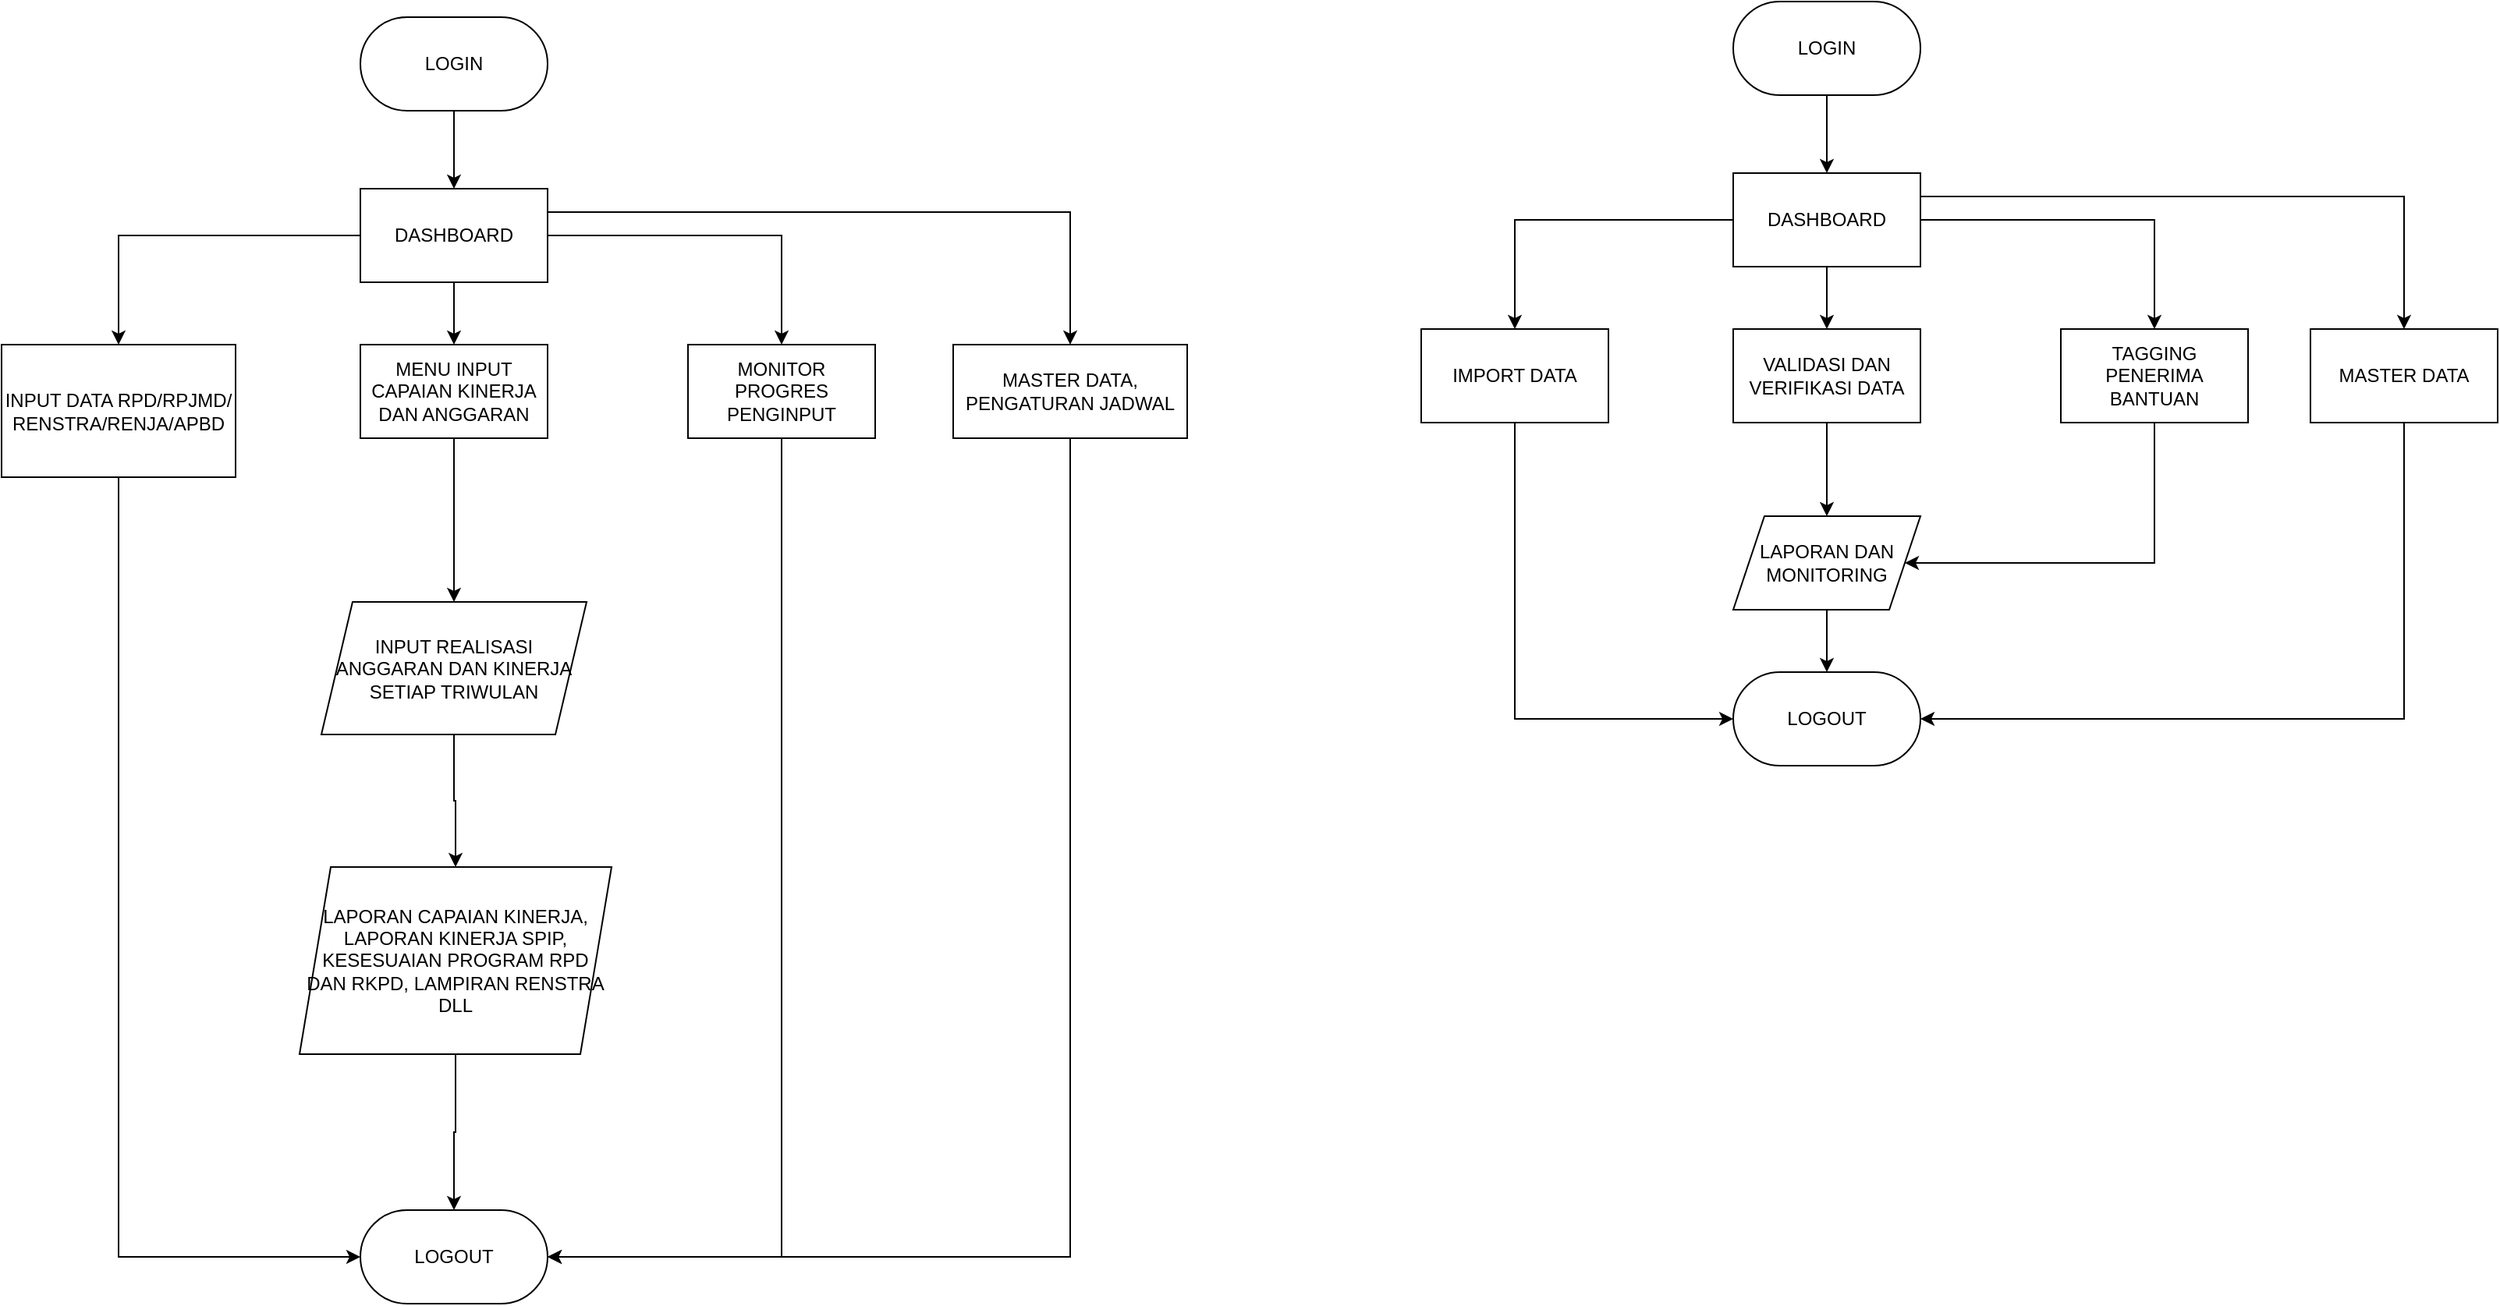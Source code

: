 <mxfile version="24.8.0">
  <diagram id="C5RBs43oDa-KdzZeNtuy" name="Page-1">
    <mxGraphModel dx="4007" dy="2017" grid="1" gridSize="10" guides="1" tooltips="1" connect="1" arrows="1" fold="1" page="1" pageScale="1" pageWidth="827" pageHeight="1169" math="0" shadow="0">
      <root>
        <mxCell id="WIyWlLk6GJQsqaUBKTNV-0" />
        <mxCell id="WIyWlLk6GJQsqaUBKTNV-1" parent="WIyWlLk6GJQsqaUBKTNV-0" />
        <mxCell id="4h09E6Hq3CW64zeVAbYw-12" value="" style="edgeStyle=orthogonalEdgeStyle;rounded=0;orthogonalLoop=1;jettySize=auto;html=1;" edge="1" parent="WIyWlLk6GJQsqaUBKTNV-1" source="4h09E6Hq3CW64zeVAbYw-2" target="4h09E6Hq3CW64zeVAbYw-3">
          <mxGeometry relative="1" as="geometry" />
        </mxCell>
        <mxCell id="4h09E6Hq3CW64zeVAbYw-2" value="LOGIN" style="rounded=1;whiteSpace=wrap;html=1;arcSize=50;" vertex="1" parent="WIyWlLk6GJQsqaUBKTNV-1">
          <mxGeometry x="360" y="100" width="120" height="60" as="geometry" />
        </mxCell>
        <mxCell id="4h09E6Hq3CW64zeVAbYw-15" style="edgeStyle=orthogonalEdgeStyle;rounded=0;orthogonalLoop=1;jettySize=auto;html=1;exitX=1;exitY=0.5;exitDx=0;exitDy=0;" edge="1" parent="WIyWlLk6GJQsqaUBKTNV-1" source="4h09E6Hq3CW64zeVAbYw-3" target="4h09E6Hq3CW64zeVAbYw-6">
          <mxGeometry relative="1" as="geometry" />
        </mxCell>
        <mxCell id="4h09E6Hq3CW64zeVAbYw-16" style="edgeStyle=orthogonalEdgeStyle;rounded=0;orthogonalLoop=1;jettySize=auto;html=1;exitX=0;exitY=0.5;exitDx=0;exitDy=0;entryX=0.5;entryY=0;entryDx=0;entryDy=0;" edge="1" parent="WIyWlLk6GJQsqaUBKTNV-1" source="4h09E6Hq3CW64zeVAbYw-3" target="4h09E6Hq3CW64zeVAbYw-4">
          <mxGeometry relative="1" as="geometry" />
        </mxCell>
        <mxCell id="4h09E6Hq3CW64zeVAbYw-18" style="edgeStyle=orthogonalEdgeStyle;rounded=0;orthogonalLoop=1;jettySize=auto;html=1;exitX=0.5;exitY=1;exitDx=0;exitDy=0;entryX=0.5;entryY=0;entryDx=0;entryDy=0;" edge="1" parent="WIyWlLk6GJQsqaUBKTNV-1" source="4h09E6Hq3CW64zeVAbYw-3" target="4h09E6Hq3CW64zeVAbYw-5">
          <mxGeometry relative="1" as="geometry" />
        </mxCell>
        <mxCell id="4h09E6Hq3CW64zeVAbYw-3" value="DASHBOARD" style="rounded=0;whiteSpace=wrap;html=1;" vertex="1" parent="WIyWlLk6GJQsqaUBKTNV-1">
          <mxGeometry x="360" y="210" width="120" height="60" as="geometry" />
        </mxCell>
        <mxCell id="4h09E6Hq3CW64zeVAbYw-17" style="edgeStyle=orthogonalEdgeStyle;rounded=0;orthogonalLoop=1;jettySize=auto;html=1;exitX=0.5;exitY=1;exitDx=0;exitDy=0;entryX=0;entryY=0.5;entryDx=0;entryDy=0;" edge="1" parent="WIyWlLk6GJQsqaUBKTNV-1" source="4h09E6Hq3CW64zeVAbYw-4" target="4h09E6Hq3CW64zeVAbYw-11">
          <mxGeometry relative="1" as="geometry" />
        </mxCell>
        <mxCell id="4h09E6Hq3CW64zeVAbYw-4" value="IMPORT DATA" style="rounded=0;whiteSpace=wrap;html=1;" vertex="1" parent="WIyWlLk6GJQsqaUBKTNV-1">
          <mxGeometry x="160" y="310" width="120" height="60" as="geometry" />
        </mxCell>
        <mxCell id="4h09E6Hq3CW64zeVAbYw-19" style="edgeStyle=orthogonalEdgeStyle;rounded=0;orthogonalLoop=1;jettySize=auto;html=1;exitX=0.5;exitY=1;exitDx=0;exitDy=0;entryX=0.5;entryY=0;entryDx=0;entryDy=0;" edge="1" parent="WIyWlLk6GJQsqaUBKTNV-1" source="4h09E6Hq3CW64zeVAbYw-5" target="4h09E6Hq3CW64zeVAbYw-9">
          <mxGeometry relative="1" as="geometry" />
        </mxCell>
        <mxCell id="4h09E6Hq3CW64zeVAbYw-5" value="VALIDASI DAN VERIFIKASI DATA" style="rounded=0;whiteSpace=wrap;html=1;" vertex="1" parent="WIyWlLk6GJQsqaUBKTNV-1">
          <mxGeometry x="360" y="310" width="120" height="60" as="geometry" />
        </mxCell>
        <mxCell id="4h09E6Hq3CW64zeVAbYw-20" style="edgeStyle=orthogonalEdgeStyle;rounded=0;orthogonalLoop=1;jettySize=auto;html=1;entryX=1;entryY=0.5;entryDx=0;entryDy=0;" edge="1" parent="WIyWlLk6GJQsqaUBKTNV-1" source="4h09E6Hq3CW64zeVAbYw-6" target="4h09E6Hq3CW64zeVAbYw-9">
          <mxGeometry relative="1" as="geometry">
            <Array as="points">
              <mxPoint x="630" y="460" />
            </Array>
          </mxGeometry>
        </mxCell>
        <mxCell id="4h09E6Hq3CW64zeVAbYw-6" value="TAGGING PENERIMA BANTUAN" style="rounded=0;whiteSpace=wrap;html=1;" vertex="1" parent="WIyWlLk6GJQsqaUBKTNV-1">
          <mxGeometry x="570" y="310" width="120" height="60" as="geometry" />
        </mxCell>
        <mxCell id="4h09E6Hq3CW64zeVAbYw-21" style="edgeStyle=orthogonalEdgeStyle;rounded=0;orthogonalLoop=1;jettySize=auto;html=1;exitX=0.5;exitY=1;exitDx=0;exitDy=0;entryX=0.5;entryY=0;entryDx=0;entryDy=0;" edge="1" parent="WIyWlLk6GJQsqaUBKTNV-1" source="4h09E6Hq3CW64zeVAbYw-9" target="4h09E6Hq3CW64zeVAbYw-11">
          <mxGeometry relative="1" as="geometry" />
        </mxCell>
        <mxCell id="4h09E6Hq3CW64zeVAbYw-9" value="LAPORAN DAN MONITORING" style="shape=parallelogram;perimeter=parallelogramPerimeter;whiteSpace=wrap;html=1;fixedSize=1;" vertex="1" parent="WIyWlLk6GJQsqaUBKTNV-1">
          <mxGeometry x="360" y="430" width="120" height="60" as="geometry" />
        </mxCell>
        <mxCell id="4h09E6Hq3CW64zeVAbYw-11" value="LOGOUT" style="rounded=1;whiteSpace=wrap;html=1;arcSize=50;" vertex="1" parent="WIyWlLk6GJQsqaUBKTNV-1">
          <mxGeometry x="360" y="530" width="120" height="60" as="geometry" />
        </mxCell>
        <mxCell id="4h09E6Hq3CW64zeVAbYw-22" value="" style="edgeStyle=orthogonalEdgeStyle;rounded=0;orthogonalLoop=1;jettySize=auto;html=1;" edge="1" parent="WIyWlLk6GJQsqaUBKTNV-1" source="4h09E6Hq3CW64zeVAbYw-23" target="4h09E6Hq3CW64zeVAbYw-27">
          <mxGeometry relative="1" as="geometry" />
        </mxCell>
        <mxCell id="4h09E6Hq3CW64zeVAbYw-44" style="edgeStyle=orthogonalEdgeStyle;rounded=0;orthogonalLoop=1;jettySize=auto;html=1;exitX=1;exitY=0.25;exitDx=0;exitDy=0;entryX=0.5;entryY=0;entryDx=0;entryDy=0;" edge="1" parent="WIyWlLk6GJQsqaUBKTNV-1" source="4h09E6Hq3CW64zeVAbYw-27" target="4h09E6Hq3CW64zeVAbYw-41">
          <mxGeometry relative="1" as="geometry" />
        </mxCell>
        <mxCell id="4h09E6Hq3CW64zeVAbYw-23" value="LOGIN" style="rounded=1;whiteSpace=wrap;html=1;arcSize=50;" vertex="1" parent="WIyWlLk6GJQsqaUBKTNV-1">
          <mxGeometry x="-520" y="110" width="120" height="60" as="geometry" />
        </mxCell>
        <mxCell id="4h09E6Hq3CW64zeVAbYw-24" style="edgeStyle=orthogonalEdgeStyle;rounded=0;orthogonalLoop=1;jettySize=auto;html=1;exitX=1;exitY=0.5;exitDx=0;exitDy=0;" edge="1" parent="WIyWlLk6GJQsqaUBKTNV-1" source="4h09E6Hq3CW64zeVAbYw-27" target="4h09E6Hq3CW64zeVAbYw-33">
          <mxGeometry relative="1" as="geometry" />
        </mxCell>
        <mxCell id="4h09E6Hq3CW64zeVAbYw-25" style="edgeStyle=orthogonalEdgeStyle;rounded=0;orthogonalLoop=1;jettySize=auto;html=1;exitX=0;exitY=0.5;exitDx=0;exitDy=0;entryX=0.5;entryY=0;entryDx=0;entryDy=0;" edge="1" parent="WIyWlLk6GJQsqaUBKTNV-1" source="4h09E6Hq3CW64zeVAbYw-27" target="4h09E6Hq3CW64zeVAbYw-29">
          <mxGeometry relative="1" as="geometry" />
        </mxCell>
        <mxCell id="4h09E6Hq3CW64zeVAbYw-26" style="edgeStyle=orthogonalEdgeStyle;rounded=0;orthogonalLoop=1;jettySize=auto;html=1;exitX=0.5;exitY=1;exitDx=0;exitDy=0;entryX=0.5;entryY=0;entryDx=0;entryDy=0;" edge="1" parent="WIyWlLk6GJQsqaUBKTNV-1" source="4h09E6Hq3CW64zeVAbYw-27" target="4h09E6Hq3CW64zeVAbYw-31">
          <mxGeometry relative="1" as="geometry" />
        </mxCell>
        <mxCell id="4h09E6Hq3CW64zeVAbYw-27" value="DASHBOARD" style="rounded=0;whiteSpace=wrap;html=1;" vertex="1" parent="WIyWlLk6GJQsqaUBKTNV-1">
          <mxGeometry x="-520" y="220" width="120" height="60" as="geometry" />
        </mxCell>
        <mxCell id="4h09E6Hq3CW64zeVAbYw-28" style="edgeStyle=orthogonalEdgeStyle;rounded=0;orthogonalLoop=1;jettySize=auto;html=1;exitX=0.5;exitY=1;exitDx=0;exitDy=0;entryX=0;entryY=0.5;entryDx=0;entryDy=0;" edge="1" parent="WIyWlLk6GJQsqaUBKTNV-1" source="4h09E6Hq3CW64zeVAbYw-29" target="4h09E6Hq3CW64zeVAbYw-36">
          <mxGeometry relative="1" as="geometry" />
        </mxCell>
        <mxCell id="4h09E6Hq3CW64zeVAbYw-29" value="INPUT DATA RPD/RPJMD/ RENSTRA/RENJA/APBD" style="rounded=0;whiteSpace=wrap;html=1;" vertex="1" parent="WIyWlLk6GJQsqaUBKTNV-1">
          <mxGeometry x="-750" y="320" width="150" height="85" as="geometry" />
        </mxCell>
        <mxCell id="4h09E6Hq3CW64zeVAbYw-30" style="edgeStyle=orthogonalEdgeStyle;rounded=0;orthogonalLoop=1;jettySize=auto;html=1;exitX=0.5;exitY=1;exitDx=0;exitDy=0;entryX=0.5;entryY=0;entryDx=0;entryDy=0;" edge="1" parent="WIyWlLk6GJQsqaUBKTNV-1" source="4h09E6Hq3CW64zeVAbYw-31" target="4h09E6Hq3CW64zeVAbYw-35">
          <mxGeometry relative="1" as="geometry" />
        </mxCell>
        <mxCell id="4h09E6Hq3CW64zeVAbYw-31" value="MENU INPUT CAPAIAN KINERJA DAN ANGGARAN" style="rounded=0;whiteSpace=wrap;html=1;" vertex="1" parent="WIyWlLk6GJQsqaUBKTNV-1">
          <mxGeometry x="-520" y="320" width="120" height="60" as="geometry" />
        </mxCell>
        <mxCell id="4h09E6Hq3CW64zeVAbYw-33" value="MONITOR PROGRES PENGINPUT" style="rounded=0;whiteSpace=wrap;html=1;" vertex="1" parent="WIyWlLk6GJQsqaUBKTNV-1">
          <mxGeometry x="-310" y="320" width="120" height="60" as="geometry" />
        </mxCell>
        <mxCell id="4h09E6Hq3CW64zeVAbYw-39" style="edgeStyle=orthogonalEdgeStyle;rounded=0;orthogonalLoop=1;jettySize=auto;html=1;exitX=0.5;exitY=1;exitDx=0;exitDy=0;entryX=0.5;entryY=0;entryDx=0;entryDy=0;" edge="1" parent="WIyWlLk6GJQsqaUBKTNV-1" source="4h09E6Hq3CW64zeVAbYw-35" target="4h09E6Hq3CW64zeVAbYw-37">
          <mxGeometry relative="1" as="geometry" />
        </mxCell>
        <mxCell id="4h09E6Hq3CW64zeVAbYw-35" value="INPUT REALISASI ANGGARAN DAN KINERJA SETIAP TRIWULAN" style="shape=parallelogram;perimeter=parallelogramPerimeter;whiteSpace=wrap;html=1;fixedSize=1;" vertex="1" parent="WIyWlLk6GJQsqaUBKTNV-1">
          <mxGeometry x="-545" y="485" width="170" height="85" as="geometry" />
        </mxCell>
        <mxCell id="4h09E6Hq3CW64zeVAbYw-36" value="LOGOUT" style="rounded=1;whiteSpace=wrap;html=1;arcSize=50;" vertex="1" parent="WIyWlLk6GJQsqaUBKTNV-1">
          <mxGeometry x="-520" y="875" width="120" height="60" as="geometry" />
        </mxCell>
        <mxCell id="4h09E6Hq3CW64zeVAbYw-40" style="edgeStyle=orthogonalEdgeStyle;rounded=0;orthogonalLoop=1;jettySize=auto;html=1;exitX=0.5;exitY=1;exitDx=0;exitDy=0;entryX=0.5;entryY=0;entryDx=0;entryDy=0;" edge="1" parent="WIyWlLk6GJQsqaUBKTNV-1" source="4h09E6Hq3CW64zeVAbYw-37" target="4h09E6Hq3CW64zeVAbYw-36">
          <mxGeometry relative="1" as="geometry" />
        </mxCell>
        <mxCell id="4h09E6Hq3CW64zeVAbYw-37" value="LAPORAN CAPAIAN KINERJA, LAPORAN KINERJA SPIP, KESESUAIAN PROGRAM RPD DAN RKPD, LAMPIRAN RENSTRA DLL" style="shape=parallelogram;perimeter=parallelogramPerimeter;whiteSpace=wrap;html=1;fixedSize=1;" vertex="1" parent="WIyWlLk6GJQsqaUBKTNV-1">
          <mxGeometry x="-559" y="655" width="200" height="120" as="geometry" />
        </mxCell>
        <mxCell id="4h09E6Hq3CW64zeVAbYw-38" style="edgeStyle=orthogonalEdgeStyle;rounded=0;orthogonalLoop=1;jettySize=auto;html=1;exitX=0.5;exitY=1;exitDx=0;exitDy=0;entryX=1;entryY=0.5;entryDx=0;entryDy=0;" edge="1" parent="WIyWlLk6GJQsqaUBKTNV-1" source="4h09E6Hq3CW64zeVAbYw-33" target="4h09E6Hq3CW64zeVAbYw-36">
          <mxGeometry relative="1" as="geometry">
            <mxPoint x="-390" y="260" as="sourcePoint" />
            <mxPoint x="-240" y="330" as="targetPoint" />
          </mxGeometry>
        </mxCell>
        <mxCell id="4h09E6Hq3CW64zeVAbYw-45" style="edgeStyle=orthogonalEdgeStyle;rounded=0;orthogonalLoop=1;jettySize=auto;html=1;exitX=0.5;exitY=1;exitDx=0;exitDy=0;entryX=1;entryY=0.5;entryDx=0;entryDy=0;" edge="1" parent="WIyWlLk6GJQsqaUBKTNV-1" source="4h09E6Hq3CW64zeVAbYw-41" target="4h09E6Hq3CW64zeVAbYw-36">
          <mxGeometry relative="1" as="geometry" />
        </mxCell>
        <mxCell id="4h09E6Hq3CW64zeVAbYw-41" value="MASTER DATA, PENGATURAN JADWAL" style="rounded=0;whiteSpace=wrap;html=1;" vertex="1" parent="WIyWlLk6GJQsqaUBKTNV-1">
          <mxGeometry x="-140" y="320" width="150" height="60" as="geometry" />
        </mxCell>
        <mxCell id="4h09E6Hq3CW64zeVAbYw-46" style="edgeStyle=orthogonalEdgeStyle;rounded=0;orthogonalLoop=1;jettySize=auto;html=1;exitX=0.5;exitY=1;exitDx=0;exitDy=0;entryX=1;entryY=0.5;entryDx=0;entryDy=0;" edge="1" parent="WIyWlLk6GJQsqaUBKTNV-1" source="4h09E6Hq3CW64zeVAbYw-42" target="4h09E6Hq3CW64zeVAbYw-11">
          <mxGeometry relative="1" as="geometry" />
        </mxCell>
        <mxCell id="4h09E6Hq3CW64zeVAbYw-42" value="MASTER DATA" style="rounded=0;whiteSpace=wrap;html=1;" vertex="1" parent="WIyWlLk6GJQsqaUBKTNV-1">
          <mxGeometry x="730" y="310" width="120" height="60" as="geometry" />
        </mxCell>
        <mxCell id="4h09E6Hq3CW64zeVAbYw-43" style="edgeStyle=orthogonalEdgeStyle;rounded=0;orthogonalLoop=1;jettySize=auto;html=1;exitX=1;exitY=0.25;exitDx=0;exitDy=0;entryX=0.5;entryY=0;entryDx=0;entryDy=0;" edge="1" parent="WIyWlLk6GJQsqaUBKTNV-1" source="4h09E6Hq3CW64zeVAbYw-3" target="4h09E6Hq3CW64zeVAbYw-42">
          <mxGeometry relative="1" as="geometry">
            <mxPoint x="490" y="250" as="sourcePoint" />
            <mxPoint x="640" y="320" as="targetPoint" />
          </mxGeometry>
        </mxCell>
      </root>
    </mxGraphModel>
  </diagram>
</mxfile>
